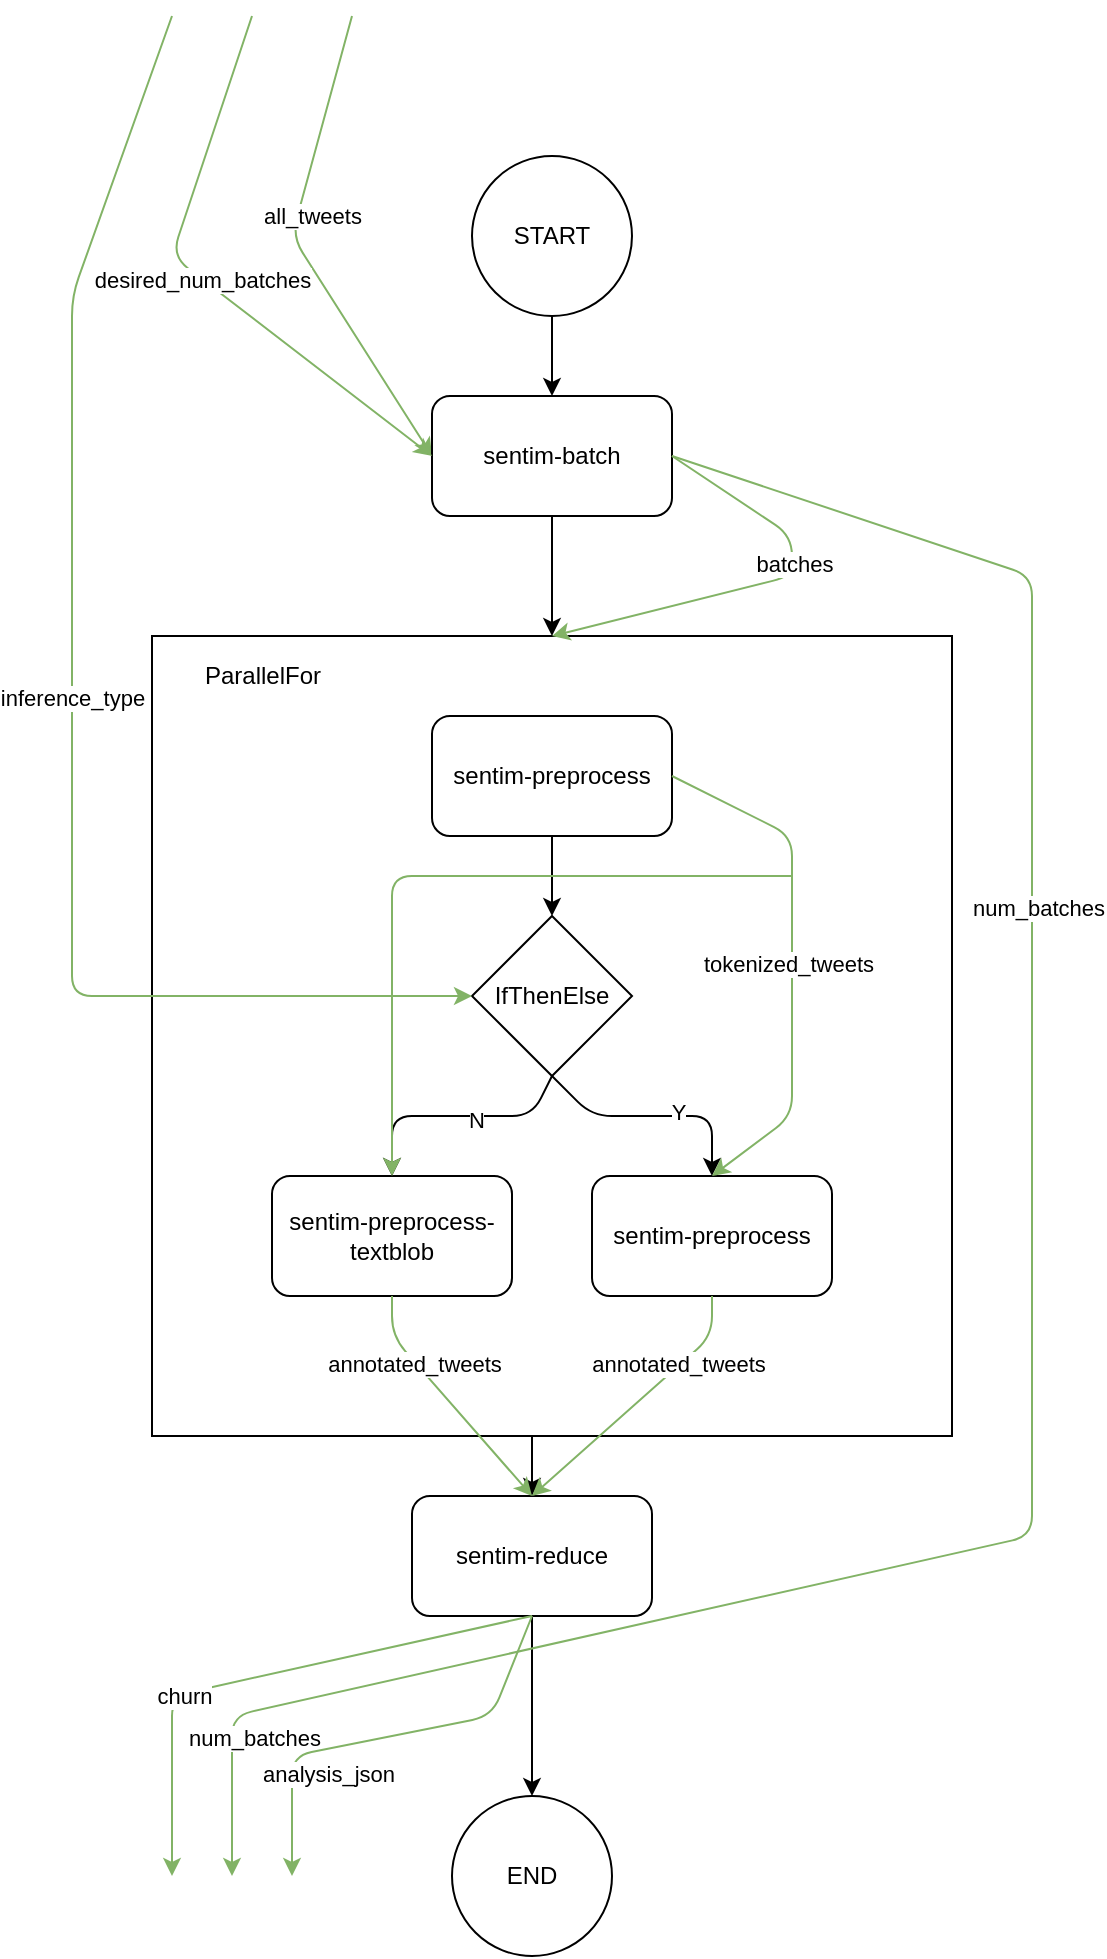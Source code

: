 <mxfile version="14.2.5" type="device"><diagram id="aT-gd5YdPhE9o9tT8oxE" name="Page-1"><mxGraphModel dx="1038" dy="609" grid="1" gridSize="10" guides="1" tooltips="1" connect="1" arrows="1" fold="1" page="1" pageScale="1" pageWidth="850" pageHeight="1100" math="0" shadow="0"><root><mxCell id="0"/><mxCell id="1" parent="0"/><mxCell id="8-2M8Rw457k7Nv8jO4gB-5" style="edgeStyle=orthogonalEdgeStyle;rounded=0;orthogonalLoop=1;jettySize=auto;html=1;exitX=0.5;exitY=1;exitDx=0;exitDy=0;entryX=0.5;entryY=0;entryDx=0;entryDy=0;fillColor=#d5e8d4;" parent="1" source="8-2M8Rw457k7Nv8jO4gB-1" target="8-2M8Rw457k7Nv8jO4gB-6" edge="1"><mxGeometry relative="1" as="geometry"><mxPoint x="430" y="250" as="targetPoint"/></mxGeometry></mxCell><mxCell id="8-2M8Rw457k7Nv8jO4gB-3" style="edgeStyle=orthogonalEdgeStyle;rounded=0;orthogonalLoop=1;jettySize=auto;html=1;exitX=0.5;exitY=1;exitDx=0;exitDy=0;" parent="1" source="8-2M8Rw457k7Nv8jO4gB-2" target="8-2M8Rw457k7Nv8jO4gB-1" edge="1"><mxGeometry relative="1" as="geometry"/></mxCell><mxCell id="8-2M8Rw457k7Nv8jO4gB-2" value="START" style="ellipse;whiteSpace=wrap;html=1;aspect=fixed;" parent="1" vertex="1"><mxGeometry x="330" y="110" width="80" height="80" as="geometry"/></mxCell><mxCell id="8-2M8Rw457k7Nv8jO4gB-13" style="edgeStyle=orthogonalEdgeStyle;rounded=0;orthogonalLoop=1;jettySize=auto;html=1;exitX=0.5;exitY=1;exitDx=0;exitDy=0;entryX=0.5;entryY=0;entryDx=0;entryDy=0;" parent="1" source="8-2M8Rw457k7Nv8jO4gB-6" target="8-2M8Rw457k7Nv8jO4gB-11" edge="1"><mxGeometry relative="1" as="geometry"/></mxCell><mxCell id="8-2M8Rw457k7Nv8jO4gB-6" value="" style="whiteSpace=wrap;html=1;aspect=fixed;" parent="1" vertex="1"><mxGeometry x="170" y="350" width="400" height="400" as="geometry"/></mxCell><mxCell id="zgDZe5DpI8yqRS7Bp4Yy-2" style="edgeStyle=orthogonalEdgeStyle;rounded=0;orthogonalLoop=1;jettySize=auto;html=1;exitX=0.5;exitY=1;exitDx=0;exitDy=0;entryX=0.5;entryY=0;entryDx=0;entryDy=0;fillColor=#d5e8d4;" edge="1" parent="1" source="8-2M8Rw457k7Nv8jO4gB-7" target="zgDZe5DpI8yqRS7Bp4Yy-1"><mxGeometry relative="1" as="geometry"/></mxCell><mxCell id="8-2M8Rw457k7Nv8jO4gB-7" value="sentim-preprocess" style="rounded=1;whiteSpace=wrap;html=1;" parent="1" vertex="1"><mxGeometry x="310" y="390" width="120" height="60" as="geometry"/></mxCell><mxCell id="8-2M8Rw457k7Nv8jO4gB-8" value="sentim-preprocess-textblob" style="rounded=1;whiteSpace=wrap;html=1;" parent="1" vertex="1"><mxGeometry x="230" y="620" width="120" height="60" as="geometry"/></mxCell><mxCell id="8-2M8Rw457k7Nv8jO4gB-14" style="edgeStyle=orthogonalEdgeStyle;rounded=0;orthogonalLoop=1;jettySize=auto;html=1;exitX=0.5;exitY=1;exitDx=0;exitDy=0;entryX=0.5;entryY=0;entryDx=0;entryDy=0;" parent="1" source="8-2M8Rw457k7Nv8jO4gB-11" target="8-2M8Rw457k7Nv8jO4gB-12" edge="1"><mxGeometry relative="1" as="geometry"/></mxCell><mxCell id="8-2M8Rw457k7Nv8jO4gB-11" value="sentim-reduce" style="rounded=1;whiteSpace=wrap;html=1;" parent="1" vertex="1"><mxGeometry x="300" y="780" width="120" height="60" as="geometry"/></mxCell><mxCell id="8-2M8Rw457k7Nv8jO4gB-12" value="END" style="ellipse;whiteSpace=wrap;html=1;aspect=fixed;" parent="1" vertex="1"><mxGeometry x="320" y="930" width="80" height="80" as="geometry"/></mxCell><mxCell id="8-2M8Rw457k7Nv8jO4gB-18" value="all_tweets" style="endArrow=classic;html=1;entryX=0;entryY=0.5;entryDx=0;entryDy=0;fillColor=#d5e8d4;strokeColor=#82b366;" parent="1" target="8-2M8Rw457k7Nv8jO4gB-1" edge="1"><mxGeometry x="-0.17" y="7" relative="1" as="geometry"><mxPoint x="270" y="40" as="sourcePoint"/><mxPoint x="370" y="280" as="targetPoint"/><Array as="points"><mxPoint x="240" y="150"/></Array><mxPoint as="offset"/></mxGeometry></mxCell><mxCell id="zgDZe5DpI8yqRS7Bp4Yy-1" value="IfThenElse" style="rhombus;whiteSpace=wrap;html=1;" vertex="1" parent="1"><mxGeometry x="330" y="490" width="80" height="80" as="geometry"/></mxCell><mxCell id="zgDZe5DpI8yqRS7Bp4Yy-3" value="sentim-preprocess" style="rounded=1;whiteSpace=wrap;html=1;" vertex="1" parent="1"><mxGeometry x="390" y="620" width="120" height="60" as="geometry"/></mxCell><mxCell id="zgDZe5DpI8yqRS7Bp4Yy-4" value="" style="endArrow=classic;html=1;exitX=0.5;exitY=1;exitDx=0;exitDy=0;entryX=0.5;entryY=0;entryDx=0;entryDy=0;fillColor=#d5e8d4;" edge="1" parent="1" source="zgDZe5DpI8yqRS7Bp4Yy-1" target="8-2M8Rw457k7Nv8jO4gB-8"><mxGeometry width="50" height="50" relative="1" as="geometry"><mxPoint x="400" y="540" as="sourcePoint"/><mxPoint x="450" y="490" as="targetPoint"/><Array as="points"><mxPoint x="360" y="590"/><mxPoint x="290" y="590"/></Array></mxGeometry></mxCell><mxCell id="zgDZe5DpI8yqRS7Bp4Yy-5" value="N" style="edgeLabel;html=1;align=center;verticalAlign=middle;resizable=0;points=[];" vertex="1" connectable="0" parent="zgDZe5DpI8yqRS7Bp4Yy-4"><mxGeometry x="-0.172" y="2" relative="1" as="geometry"><mxPoint as="offset"/></mxGeometry></mxCell><mxCell id="zgDZe5DpI8yqRS7Bp4Yy-7" value="" style="endArrow=classic;html=1;exitX=0.5;exitY=1;exitDx=0;exitDy=0;entryX=0.5;entryY=0;entryDx=0;entryDy=0;fillColor=#d5e8d4;" edge="1" parent="1" source="zgDZe5DpI8yqRS7Bp4Yy-1" target="zgDZe5DpI8yqRS7Bp4Yy-3"><mxGeometry width="50" height="50" relative="1" as="geometry"><mxPoint x="380" y="530" as="sourcePoint"/><mxPoint x="430" y="480" as="targetPoint"/><Array as="points"><mxPoint x="390" y="590"/><mxPoint x="450" y="590"/></Array></mxGeometry></mxCell><mxCell id="zgDZe5DpI8yqRS7Bp4Yy-8" value="Y" style="edgeLabel;html=1;align=center;verticalAlign=middle;resizable=0;points=[];" vertex="1" connectable="0" parent="zgDZe5DpI8yqRS7Bp4Yy-7"><mxGeometry x="0.212" y="2" relative="1" as="geometry"><mxPoint as="offset"/></mxGeometry></mxCell><mxCell id="8-2M8Rw457k7Nv8jO4gB-1" value="sentim-batch" style="rounded=1;whiteSpace=wrap;html=1;" parent="1" vertex="1"><mxGeometry x="310" y="230" width="120" height="60" as="geometry"/></mxCell><mxCell id="zgDZe5DpI8yqRS7Bp4Yy-10" value="desired_num_batches&lt;br&gt;" style="endArrow=classic;html=1;entryX=0;entryY=0.5;entryDx=0;entryDy=0;fillColor=#d5e8d4;strokeColor=#82b366;" edge="1" parent="1" target="8-2M8Rw457k7Nv8jO4gB-1"><mxGeometry relative="1" as="geometry"><mxPoint x="220" y="40" as="sourcePoint"/><mxPoint x="310" y="300" as="targetPoint"/><Array as="points"><mxPoint x="180" y="160"/></Array></mxGeometry></mxCell><mxCell id="zgDZe5DpI8yqRS7Bp4Yy-12" value="" style="endArrow=classic;html=1;exitX=1;exitY=0.5;exitDx=0;exitDy=0;fillColor=#d5e8d4;strokeColor=#82b366;" edge="1" parent="1" source="8-2M8Rw457k7Nv8jO4gB-1"><mxGeometry width="50" height="50" relative="1" as="geometry"><mxPoint x="430" y="340" as="sourcePoint"/><mxPoint x="210" y="970" as="targetPoint"/><Array as="points"><mxPoint x="610" y="320"/><mxPoint x="610" y="800"/><mxPoint x="210" y="890"/></Array></mxGeometry></mxCell><mxCell id="zgDZe5DpI8yqRS7Bp4Yy-18" value="num_batches" style="edgeLabel;html=1;align=center;verticalAlign=middle;resizable=0;points=[];" vertex="1" connectable="0" parent="zgDZe5DpI8yqRS7Bp4Yy-12"><mxGeometry x="-0.387" y="3" relative="1" as="geometry"><mxPoint as="offset"/></mxGeometry></mxCell><mxCell id="zgDZe5DpI8yqRS7Bp4Yy-37" value="num_batches" style="edgeLabel;html=1;align=center;verticalAlign=middle;resizable=0;points=[];" vertex="1" connectable="0" parent="zgDZe5DpI8yqRS7Bp4Yy-12"><mxGeometry x="0.584" y="2" relative="1" as="geometry"><mxPoint x="-147.25" y="44.63" as="offset"/></mxGeometry></mxCell><mxCell id="zgDZe5DpI8yqRS7Bp4Yy-14" value="" style="endArrow=classic;html=1;exitX=1;exitY=0.5;exitDx=0;exitDy=0;fillColor=#d5e8d4;strokeColor=#82b366;entryX=0.5;entryY=0;entryDx=0;entryDy=0;" edge="1" parent="1" source="8-2M8Rw457k7Nv8jO4gB-7" target="zgDZe5DpI8yqRS7Bp4Yy-3"><mxGeometry width="50" height="50" relative="1" as="geometry"><mxPoint x="300" y="250" as="sourcePoint"/><mxPoint x="370" y="350" as="targetPoint"/><Array as="points"><mxPoint x="490" y="450"/><mxPoint x="490" y="530"/><mxPoint x="490" y="590"/></Array></mxGeometry></mxCell><mxCell id="zgDZe5DpI8yqRS7Bp4Yy-26" value="tokenized_tweets" style="edgeLabel;html=1;align=center;verticalAlign=middle;resizable=0;points=[];" vertex="1" connectable="0" parent="zgDZe5DpI8yqRS7Bp4Yy-14"><mxGeometry x="0.02" y="-2" relative="1" as="geometry"><mxPoint as="offset"/></mxGeometry></mxCell><mxCell id="zgDZe5DpI8yqRS7Bp4Yy-19" value="inference_type" style="endArrow=classic;html=1;entryX=0;entryY=0.5;entryDx=0;entryDy=0;fillColor=#d5e8d4;strokeColor=#82b366;" edge="1" parent="1" target="zgDZe5DpI8yqRS7Bp4Yy-1"><mxGeometry relative="1" as="geometry"><mxPoint x="180" y="40" as="sourcePoint"/><mxPoint x="250" y="280" as="targetPoint"/><Array as="points"><mxPoint x="130" y="180"/><mxPoint x="130" y="530"/></Array></mxGeometry></mxCell><mxCell id="zgDZe5DpI8yqRS7Bp4Yy-20" value="" style="endArrow=classic;html=1;exitX=1;exitY=0.5;exitDx=0;exitDy=0;fillColor=#d5e8d4;strokeColor=#82b366;entryX=0.5;entryY=0;entryDx=0;entryDy=0;" edge="1" parent="1" source="8-2M8Rw457k7Nv8jO4gB-1" target="8-2M8Rw457k7Nv8jO4gB-6"><mxGeometry width="50" height="50" relative="1" as="geometry"><mxPoint x="440" y="270" as="sourcePoint"/><mxPoint x="380" y="360" as="targetPoint"/><Array as="points"><mxPoint x="490" y="300"/><mxPoint x="490" y="320"/></Array></mxGeometry></mxCell><mxCell id="zgDZe5DpI8yqRS7Bp4Yy-21" value="batches" style="edgeLabel;html=1;align=center;verticalAlign=middle;resizable=0;points=[];" vertex="1" connectable="0" parent="zgDZe5DpI8yqRS7Bp4Yy-20"><mxGeometry x="-0.16" y="1" relative="1" as="geometry"><mxPoint y="-5" as="offset"/></mxGeometry></mxCell><mxCell id="zgDZe5DpI8yqRS7Bp4Yy-25" value="" style="endArrow=classic;html=1;strokeColor=#82b366;entryX=0.5;entryY=0;entryDx=0;entryDy=0;fillColor=#d5e8d4;" edge="1" parent="1" target="8-2M8Rw457k7Nv8jO4gB-8"><mxGeometry width="50" height="50" relative="1" as="geometry"><mxPoint x="490" y="470" as="sourcePoint"/><mxPoint x="360" y="630" as="targetPoint"/><Array as="points"><mxPoint x="290" y="470"/></Array></mxGeometry></mxCell><mxCell id="zgDZe5DpI8yqRS7Bp4Yy-27" value="" style="endArrow=classic;html=1;strokeColor=#82b366;exitX=0.5;exitY=1;exitDx=0;exitDy=0;entryX=0.5;entryY=0;entryDx=0;entryDy=0;fillColor=#d5e8d4;" edge="1" parent="1" source="zgDZe5DpI8yqRS7Bp4Yy-3" target="8-2M8Rw457k7Nv8jO4gB-11"><mxGeometry width="50" height="50" relative="1" as="geometry"><mxPoint x="280" y="680" as="sourcePoint"/><mxPoint x="330" y="630" as="targetPoint"/><Array as="points"><mxPoint x="450" y="700"/></Array></mxGeometry></mxCell><mxCell id="zgDZe5DpI8yqRS7Bp4Yy-28" value="annotated_tweets" style="edgeLabel;html=1;align=center;verticalAlign=middle;resizable=0;points=[];" vertex="1" connectable="0" parent="zgDZe5DpI8yqRS7Bp4Yy-27"><mxGeometry x="-0.403" y="-1" relative="1" as="geometry"><mxPoint as="offset"/></mxGeometry></mxCell><mxCell id="zgDZe5DpI8yqRS7Bp4Yy-29" value="" style="endArrow=classic;html=1;strokeColor=#82b366;exitX=0.5;exitY=1;exitDx=0;exitDy=0;entryX=0.5;entryY=0;entryDx=0;entryDy=0;fillColor=#d5e8d4;" edge="1" parent="1" source="8-2M8Rw457k7Nv8jO4gB-8" target="8-2M8Rw457k7Nv8jO4gB-11"><mxGeometry width="50" height="50" relative="1" as="geometry"><mxPoint x="300" y="690" as="sourcePoint"/><mxPoint x="380" y="760" as="targetPoint"/><Array as="points"><mxPoint x="290" y="700"/></Array></mxGeometry></mxCell><mxCell id="zgDZe5DpI8yqRS7Bp4Yy-30" value="annotated_tweets" style="edgeLabel;html=1;align=center;verticalAlign=middle;resizable=0;points=[];" vertex="1" connectable="0" parent="zgDZe5DpI8yqRS7Bp4Yy-29"><mxGeometry x="-0.403" y="-1" relative="1" as="geometry"><mxPoint as="offset"/></mxGeometry></mxCell><mxCell id="zgDZe5DpI8yqRS7Bp4Yy-32" value="" style="endArrow=classic;html=1;strokeColor=#82b366;fillColor=#d5e8d4;" edge="1" parent="1"><mxGeometry width="50" height="50" relative="1" as="geometry"><mxPoint x="360" y="840" as="sourcePoint"/><mxPoint x="180" y="970" as="targetPoint"/><Array as="points"><mxPoint x="180" y="880"/></Array></mxGeometry></mxCell><mxCell id="zgDZe5DpI8yqRS7Bp4Yy-34" value="churn" style="edgeLabel;html=1;align=center;verticalAlign=middle;resizable=0;points=[];" vertex="1" connectable="0" parent="zgDZe5DpI8yqRS7Bp4Yy-32"><mxGeometry x="0.227" y="2" relative="1" as="geometry"><mxPoint x="-10.17" y="1.54" as="offset"/></mxGeometry></mxCell><mxCell id="zgDZe5DpI8yqRS7Bp4Yy-35" value="" style="endArrow=classic;html=1;strokeColor=#82b366;fillColor=#d5e8d4;exitX=0.5;exitY=1;exitDx=0;exitDy=0;" edge="1" parent="1" source="8-2M8Rw457k7Nv8jO4gB-11"><mxGeometry width="50" height="50" relative="1" as="geometry"><mxPoint x="380" y="870" as="sourcePoint"/><mxPoint x="240" y="970" as="targetPoint"/><Array as="points"><mxPoint x="340" y="890"/><mxPoint x="240" y="910"/></Array></mxGeometry></mxCell><mxCell id="zgDZe5DpI8yqRS7Bp4Yy-36" value="analysis_json" style="edgeLabel;html=1;align=center;verticalAlign=middle;resizable=0;points=[];" vertex="1" connectable="0" parent="zgDZe5DpI8yqRS7Bp4Yy-35"><mxGeometry x="0.227" y="2" relative="1" as="geometry"><mxPoint x="-5.21" y="11.3" as="offset"/></mxGeometry></mxCell><mxCell id="zgDZe5DpI8yqRS7Bp4Yy-38" value="ParallelFor" style="text;html=1;align=center;verticalAlign=middle;resizable=0;points=[];autosize=1;" vertex="1" parent="1"><mxGeometry x="190" y="360" width="70" height="20" as="geometry"/></mxCell></root></mxGraphModel></diagram></mxfile>